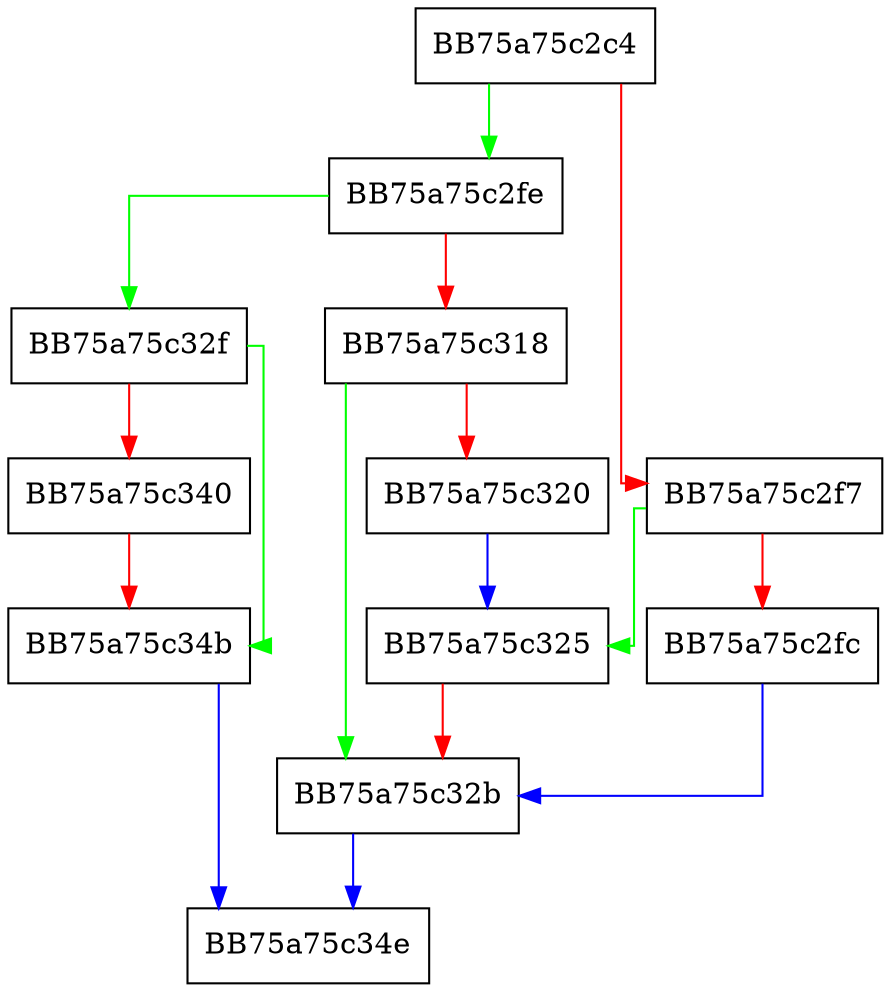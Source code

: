 digraph IsDevModeEnabled {
  node [shape="box"];
  graph [splines=ortho];
  BB75a75c2c4 -> BB75a75c2fe [color="green"];
  BB75a75c2c4 -> BB75a75c2f7 [color="red"];
  BB75a75c2f7 -> BB75a75c325 [color="green"];
  BB75a75c2f7 -> BB75a75c2fc [color="red"];
  BB75a75c2fc -> BB75a75c32b [color="blue"];
  BB75a75c2fe -> BB75a75c32f [color="green"];
  BB75a75c2fe -> BB75a75c318 [color="red"];
  BB75a75c318 -> BB75a75c32b [color="green"];
  BB75a75c318 -> BB75a75c320 [color="red"];
  BB75a75c320 -> BB75a75c325 [color="blue"];
  BB75a75c325 -> BB75a75c32b [color="red"];
  BB75a75c32b -> BB75a75c34e [color="blue"];
  BB75a75c32f -> BB75a75c34b [color="green"];
  BB75a75c32f -> BB75a75c340 [color="red"];
  BB75a75c340 -> BB75a75c34b [color="red"];
  BB75a75c34b -> BB75a75c34e [color="blue"];
}